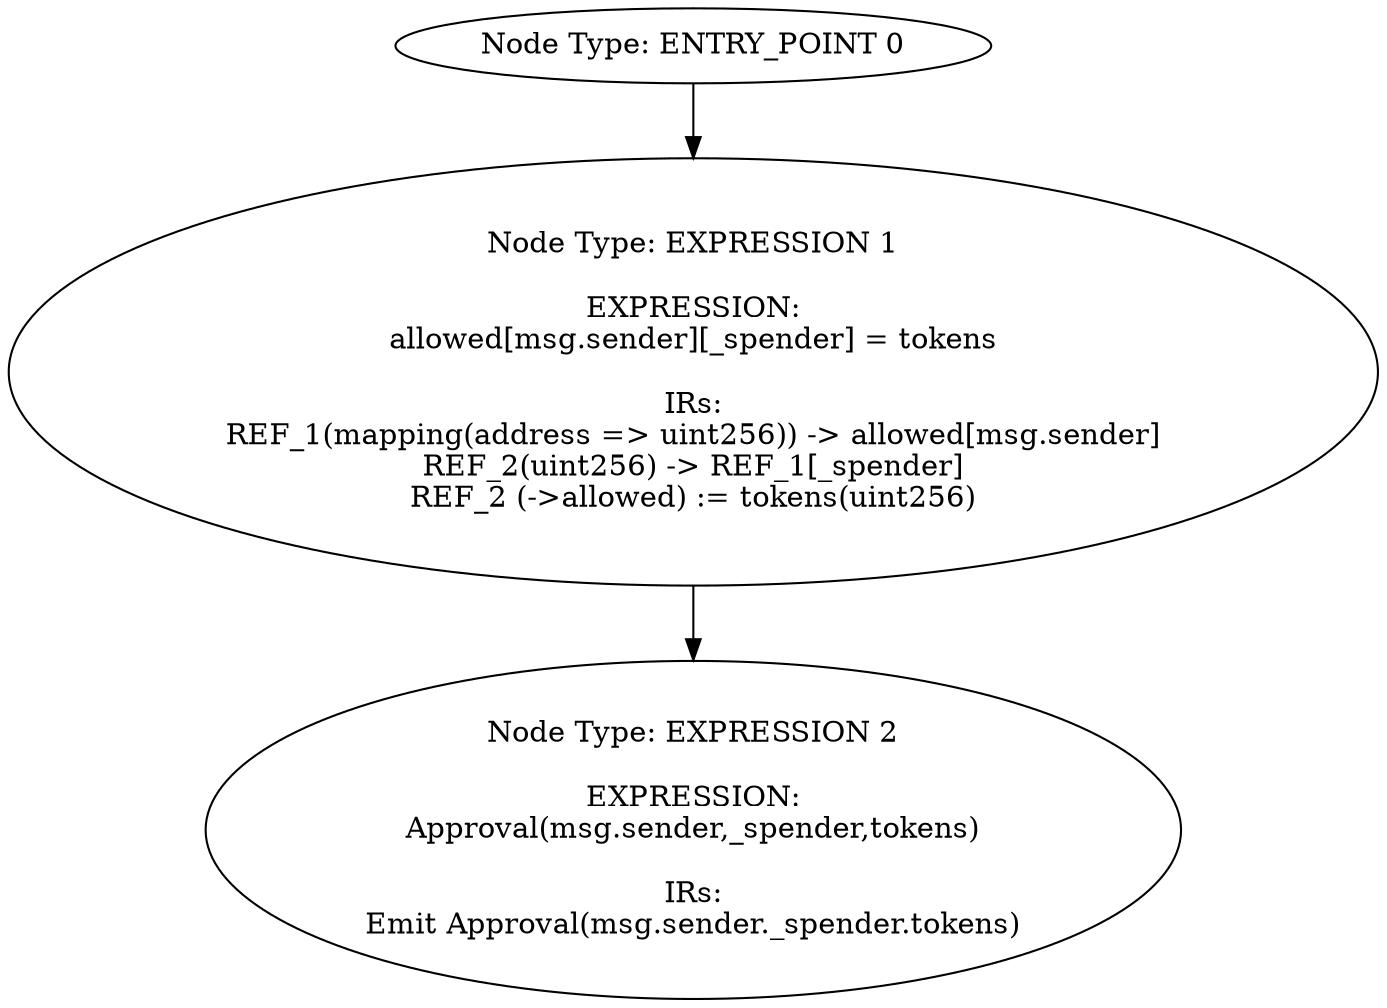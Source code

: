 digraph{
0[label="Node Type: ENTRY_POINT 0
"];
0->1;
1[label="Node Type: EXPRESSION 1

EXPRESSION:
allowed[msg.sender][_spender] = tokens

IRs:
REF_1(mapping(address => uint256)) -> allowed[msg.sender]
REF_2(uint256) -> REF_1[_spender]
REF_2 (->allowed) := tokens(uint256)"];
1->2;
2[label="Node Type: EXPRESSION 2

EXPRESSION:
Approval(msg.sender,_spender,tokens)

IRs:
Emit Approval(msg.sender._spender.tokens)"];
}
